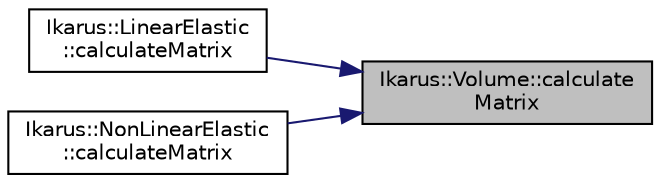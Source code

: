 digraph "Ikarus::Volume::calculateMatrix"
{
 // LATEX_PDF_SIZE
  edge [fontname="Helvetica",fontsize="10",labelfontname="Helvetica",labelfontsize="10"];
  node [fontname="Helvetica",fontsize="10",shape=record];
  rankdir="RL";
  Node1 [label="Ikarus::Volume::calculate\lMatrix",height=0.2,width=0.4,color="black", fillcolor="grey75", style="filled", fontcolor="black",tooltip="Calculate the matrix associated with the given FERequirementType."];
  Node1 -> Node2 [dir="back",color="midnightblue",fontsize="10",style="solid",fontname="Helvetica"];
  Node2 [label="Ikarus::LinearElastic\l::calculateMatrix",height=0.2,width=0.4,color="black", fillcolor="white", style="filled",URL="$a01306.html#a9d491b6c69f9f28b2a838075526fa705",tooltip="Calculates the matrix stiffness for the given FERequirementType."];
  Node1 -> Node3 [dir="back",color="midnightblue",fontsize="10",style="solid",fontname="Helvetica"];
  Node3 [label="Ikarus::NonLinearElastic\l::calculateMatrix",height=0.2,width=0.4,color="black", fillcolor="white", style="filled",URL="$a01346.html#a4cdd78cc86c784202967911c9953e667",tooltip="Calculate the matrix associated with the given FERequirementType."];
}
